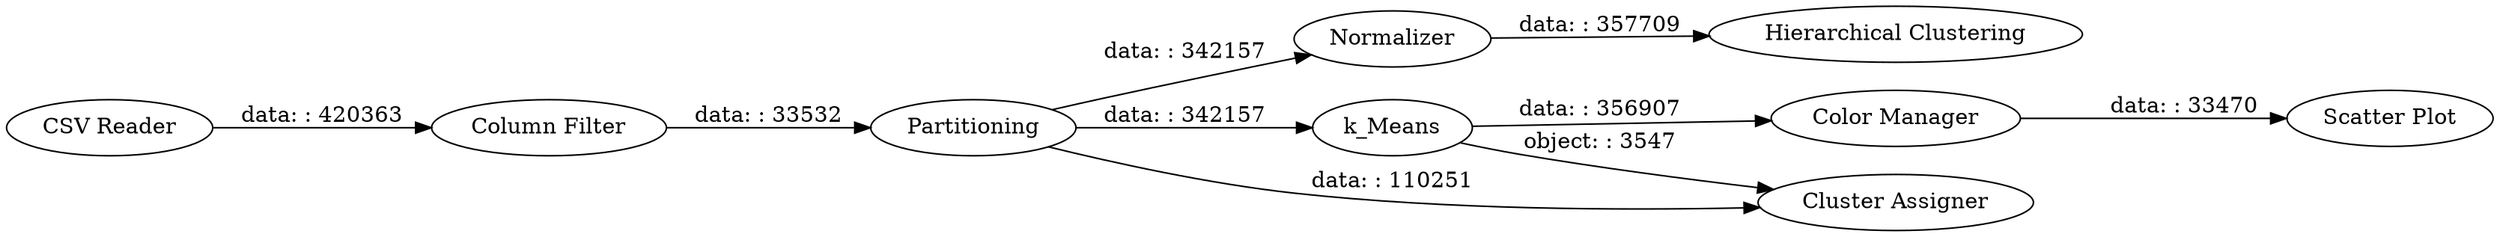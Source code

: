 digraph {
	"3957313240752099734_9" [label=Normalizer]
	"3957313240752099734_15" [label="Column Filter"]
	"3957313240752099734_3" [label=k_Means]
	"3957313240752099734_6" [label="Color Manager"]
	"3957313240752099734_5" [label="Cluster Assigner"]
	"3957313240752099734_23" [label="Scatter Plot"]
	"3957313240752099734_10" [label="Hierarchical Clustering"]
	"3957313240752099734_1" [label="CSV Reader"]
	"3957313240752099734_4" [label=Partitioning]
	"3957313240752099734_4" -> "3957313240752099734_9" [label="data: : 342157"]
	"3957313240752099734_9" -> "3957313240752099734_10" [label="data: : 357709"]
	"3957313240752099734_3" -> "3957313240752099734_6" [label="data: : 356907"]
	"3957313240752099734_15" -> "3957313240752099734_4" [label="data: : 33532"]
	"3957313240752099734_6" -> "3957313240752099734_23" [label="data: : 33470"]
	"3957313240752099734_4" -> "3957313240752099734_5" [label="data: : 110251"]
	"3957313240752099734_3" -> "3957313240752099734_5" [label="object: : 3547"]
	"3957313240752099734_4" -> "3957313240752099734_3" [label="data: : 342157"]
	"3957313240752099734_1" -> "3957313240752099734_15" [label="data: : 420363"]
	rankdir=LR
}
